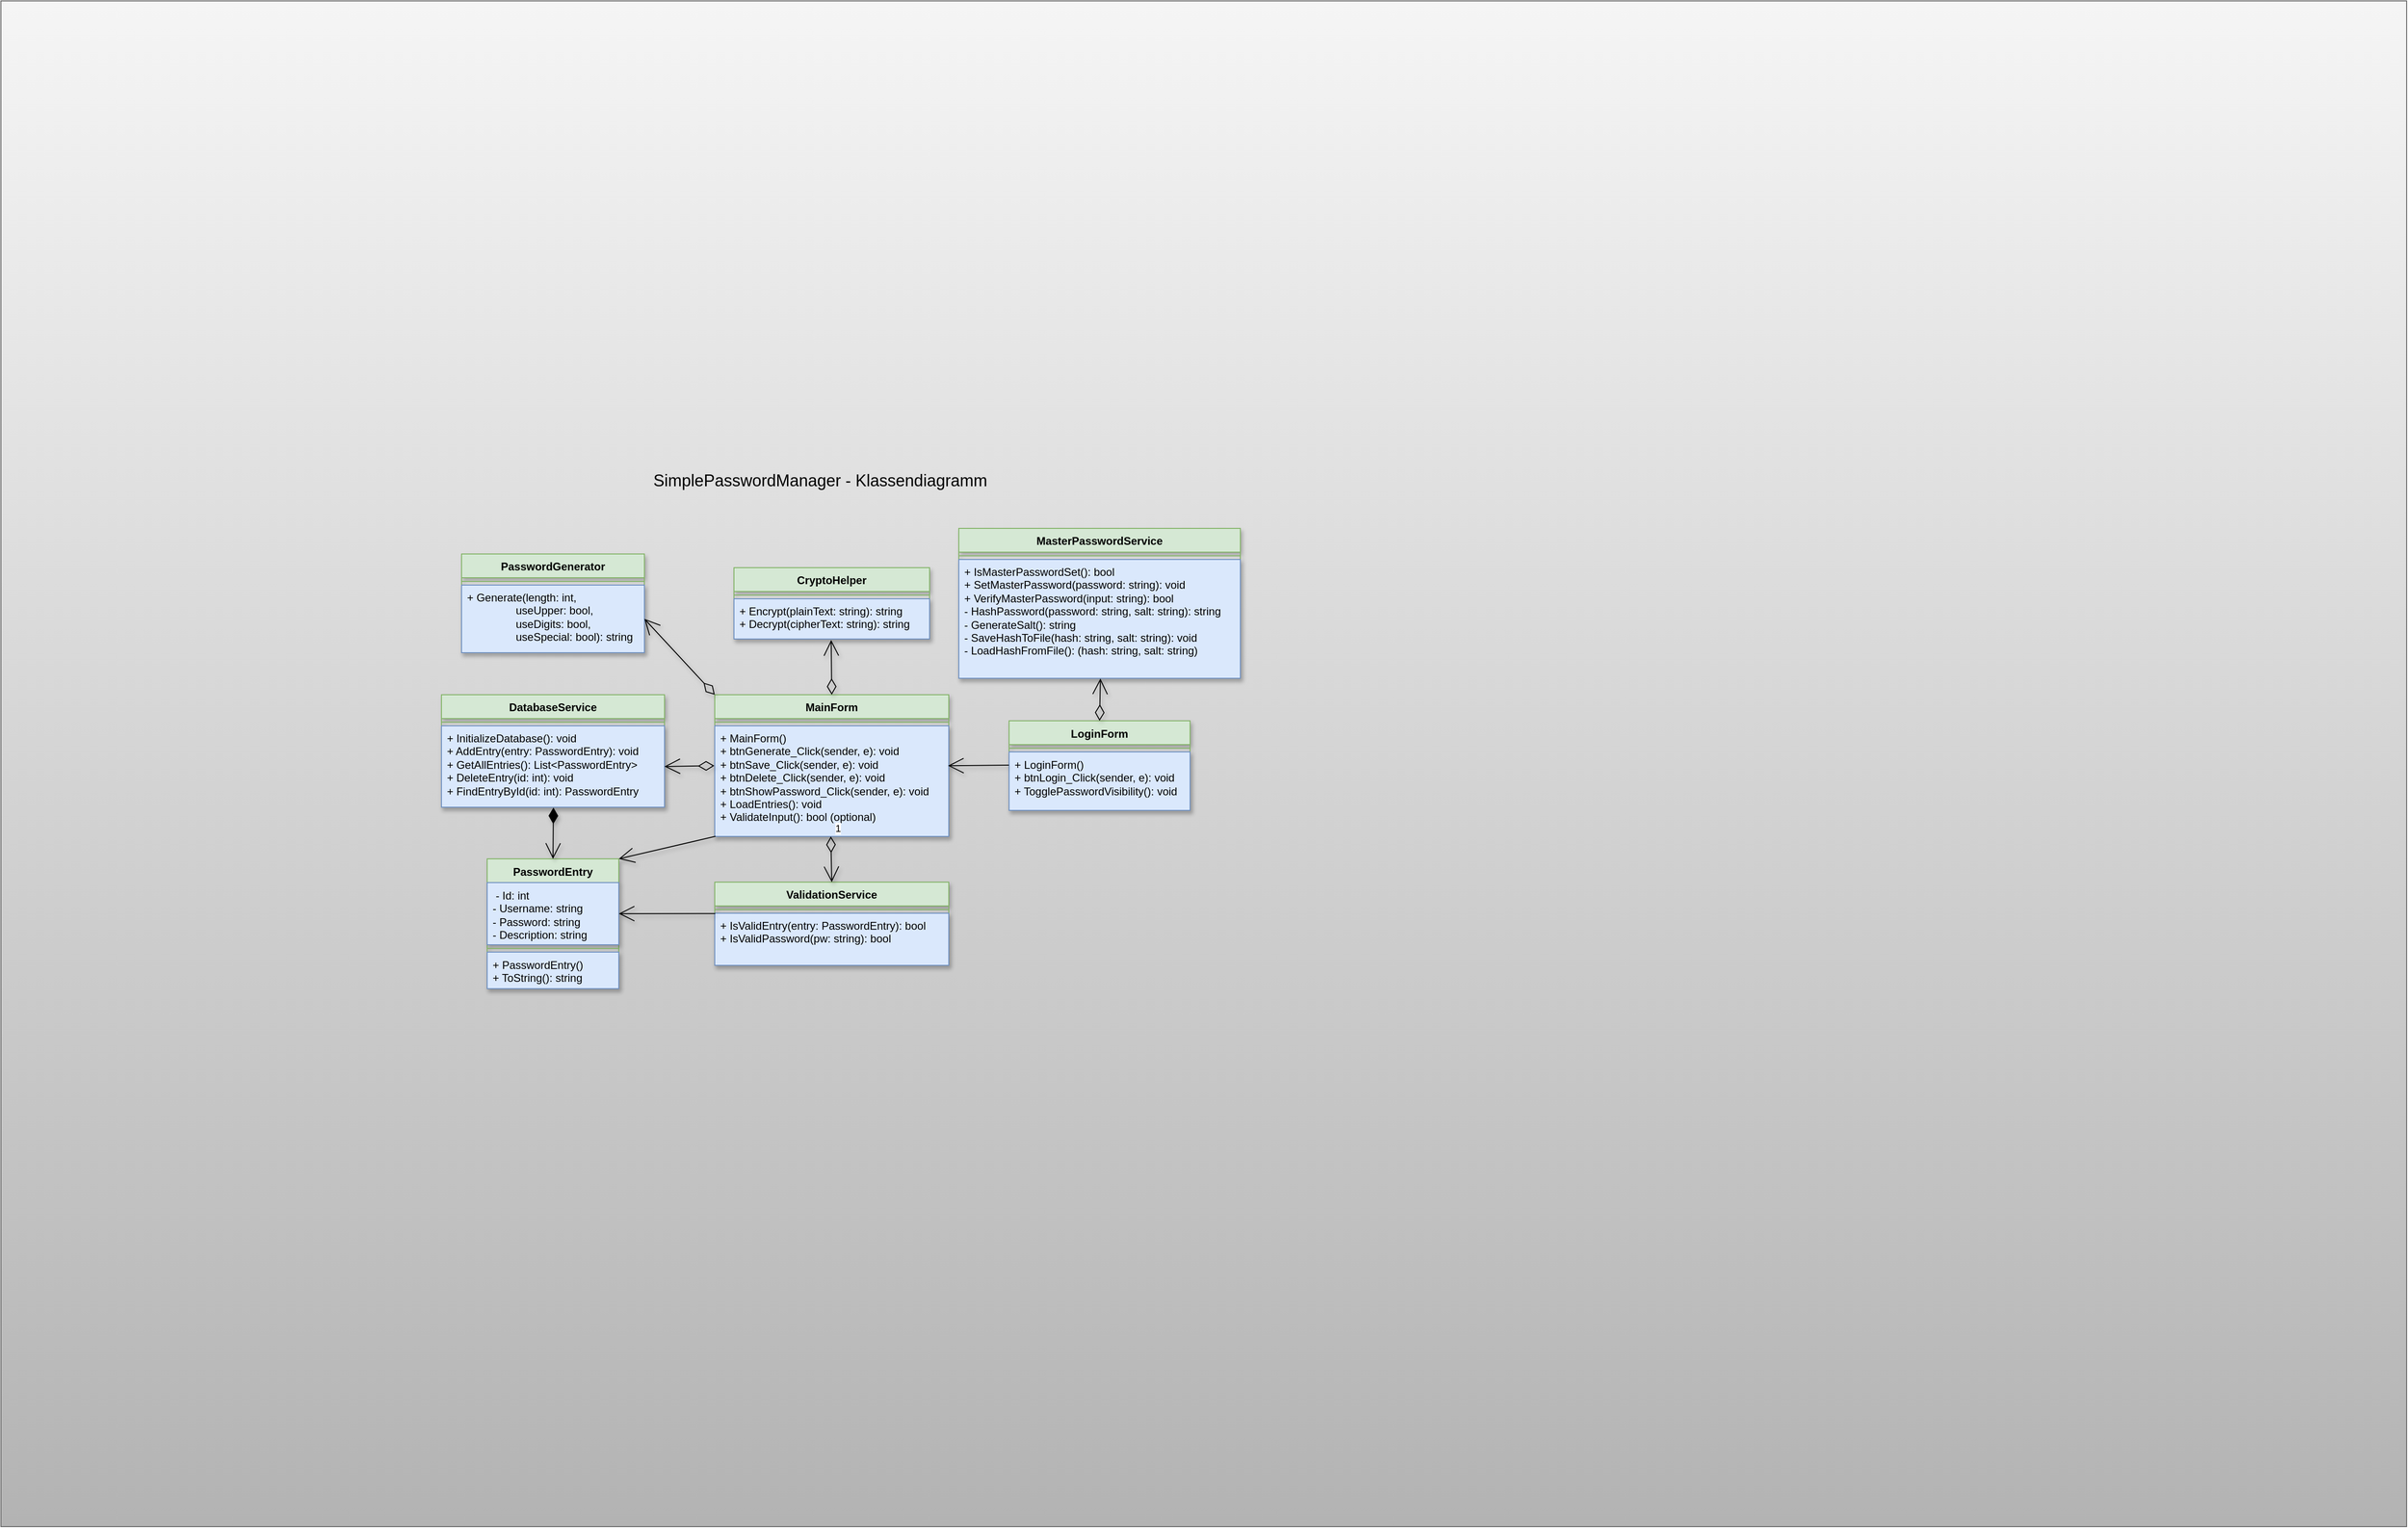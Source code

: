 <mxfile version="27.2.0">
  <diagram name="Seite-1" id="_vm7ARl8REHqqR2a_vQW">
    <mxGraphModel dx="3084" dy="1370" grid="0" gridSize="10" guides="1" tooltips="1" connect="1" arrows="1" fold="1" page="0" pageScale="1" pageWidth="827" pageHeight="1169" math="0" shadow="0">
      <root>
        <mxCell id="0" />
        <mxCell id="1" parent="0" />
        <mxCell id="W_boEbeplLA0OexLJrls-60" value="" style="rounded=0;whiteSpace=wrap;html=1;fillColor=#f5f5f5;strokeColor=#666666;gradientColor=#b3b3b3;" vertex="1" parent="1">
          <mxGeometry x="-1641" y="-14" width="2632" height="1669" as="geometry" />
        </mxCell>
        <mxCell id="W_boEbeplLA0OexLJrls-61" value="" style="group;shadow=0;" vertex="1" connectable="0" parent="1">
          <mxGeometry x="-1159" y="563" width="874" height="503.5" as="geometry" />
        </mxCell>
        <mxCell id="W_boEbeplLA0OexLJrls-2" value="PasswordEntry" style="swimlane;fontStyle=1;align=center;verticalAlign=top;childLayout=stackLayout;horizontal=1;startSize=26;horizontalStack=0;resizeParent=1;resizeParentMax=0;resizeLast=0;collapsible=1;marginBottom=0;whiteSpace=wrap;html=1;fillColor=#d5e8d4;strokeColor=#82b366;shadow=1;" vertex="1" parent="W_boEbeplLA0OexLJrls-61">
          <mxGeometry x="50" y="361.5" width="144" height="142" as="geometry" />
        </mxCell>
        <mxCell id="W_boEbeplLA0OexLJrls-3" value="&lt;div&gt;&amp;nbsp;- Id: int&lt;/div&gt;&lt;div&gt;- Username: string&lt;/div&gt;&lt;div&gt;- Password: string&lt;/div&gt;&lt;div&gt;- Description: string&amp;nbsp;&lt;/div&gt;" style="text;fillColor=#dae8fc;align=left;verticalAlign=top;spacingLeft=4;spacingRight=4;overflow=hidden;rotatable=0;points=[[0,0.5],[1,0.5]];portConstraint=eastwest;whiteSpace=wrap;html=1;shadow=1;strokeColor=#6c8ebf;" vertex="1" parent="W_boEbeplLA0OexLJrls-2">
          <mxGeometry y="26" width="144" height="68" as="geometry" />
        </mxCell>
        <mxCell id="W_boEbeplLA0OexLJrls-4" value="" style="line;strokeWidth=1;fillColor=none;align=left;verticalAlign=middle;spacingTop=-1;spacingLeft=3;spacingRight=3;rotatable=0;labelPosition=right;points=[];portConstraint=eastwest;strokeColor=inherit;" vertex="1" parent="W_boEbeplLA0OexLJrls-2">
          <mxGeometry y="94" width="144" height="8" as="geometry" />
        </mxCell>
        <mxCell id="W_boEbeplLA0OexLJrls-5" value="&lt;div&gt;+ PasswordEntry()&lt;/div&gt;&lt;div&gt;+ ToString(): string&lt;/div&gt;" style="text;strokeColor=#6c8ebf;fillColor=#dae8fc;align=left;verticalAlign=top;spacingLeft=4;spacingRight=4;overflow=hidden;rotatable=0;points=[[0,0.5],[1,0.5]];portConstraint=eastwest;whiteSpace=wrap;html=1;shadow=1;" vertex="1" parent="W_boEbeplLA0OexLJrls-2">
          <mxGeometry y="102" width="144" height="40" as="geometry" />
        </mxCell>
        <mxCell id="W_boEbeplLA0OexLJrls-7" value="PasswordGenerator" style="swimlane;fontStyle=1;align=center;verticalAlign=top;childLayout=stackLayout;horizontal=1;startSize=26;horizontalStack=0;resizeParent=1;resizeParentMax=0;resizeLast=0;collapsible=1;marginBottom=0;whiteSpace=wrap;html=1;fillColor=#d5e8d4;strokeColor=#82b366;shadow=1;" vertex="1" parent="W_boEbeplLA0OexLJrls-61">
          <mxGeometry x="22" y="28" width="200" height="108" as="geometry" />
        </mxCell>
        <mxCell id="W_boEbeplLA0OexLJrls-9" value="" style="line;strokeWidth=1;fillColor=#FFFFFF;align=left;verticalAlign=middle;spacingTop=-1;spacingLeft=3;spacingRight=3;rotatable=0;labelPosition=right;points=[];portConstraint=eastwest;strokeColor=inherit;" vertex="1" parent="W_boEbeplLA0OexLJrls-7">
          <mxGeometry y="26" width="200" height="8" as="geometry" />
        </mxCell>
        <mxCell id="W_boEbeplLA0OexLJrls-10" value="&lt;div&gt;+ Generate(length: int,&lt;/div&gt;&lt;div&gt;&lt;span style=&quot;background-color: transparent; color: light-dark(rgb(0, 0, 0), rgb(255, 255, 255));&quot;&gt;&lt;span style=&quot;white-space: pre;&quot;&gt;&#x9;&lt;/span&gt;&lt;span style=&quot;white-space: pre;&quot;&gt;&#x9;&lt;/span&gt;useUpper: bool,&lt;/span&gt;&lt;/div&gt;&lt;div&gt;&lt;span style=&quot;background-color: transparent; color: light-dark(rgb(0, 0, 0), rgb(255, 255, 255));&quot;&gt;&lt;span style=&quot;white-space: pre;&quot;&gt;&#x9;&lt;/span&gt;&lt;span style=&quot;white-space: pre;&quot;&gt;&#x9;&lt;/span&gt;useDigits: bool,&lt;/span&gt;&lt;/div&gt;&lt;div&gt;&lt;span style=&quot;background-color: transparent; color: light-dark(rgb(0, 0, 0), rgb(255, 255, 255));&quot;&gt;&lt;span style=&quot;white-space: pre;&quot;&gt;&#x9;&lt;/span&gt;&lt;span style=&quot;white-space: pre;&quot;&gt;&#x9;&lt;/span&gt;useSpecial: bool): string&lt;/span&gt;&lt;/div&gt;" style="text;strokeColor=#6c8ebf;fillColor=#dae8fc;align=left;verticalAlign=top;spacingLeft=4;spacingRight=4;overflow=hidden;rotatable=0;points=[[0,0.5],[1,0.5]];portConstraint=eastwest;whiteSpace=wrap;html=1;shadow=1;" vertex="1" parent="W_boEbeplLA0OexLJrls-7">
          <mxGeometry y="34" width="200" height="74" as="geometry" />
        </mxCell>
        <mxCell id="W_boEbeplLA0OexLJrls-11" value="DatabaseService" style="swimlane;fontStyle=1;align=center;verticalAlign=top;childLayout=stackLayout;horizontal=1;startSize=26;horizontalStack=0;resizeParent=1;resizeParentMax=0;resizeLast=0;collapsible=1;marginBottom=0;whiteSpace=wrap;html=1;fillColor=#d5e8d4;strokeColor=#82b366;shadow=1;" vertex="1" parent="W_boEbeplLA0OexLJrls-61">
          <mxGeometry y="182" width="244" height="123" as="geometry" />
        </mxCell>
        <mxCell id="W_boEbeplLA0OexLJrls-12" value="" style="line;strokeWidth=1;fillColor=#FFFFFF;align=left;verticalAlign=middle;spacingTop=-1;spacingLeft=3;spacingRight=3;rotatable=0;labelPosition=right;points=[];portConstraint=eastwest;strokeColor=inherit;" vertex="1" parent="W_boEbeplLA0OexLJrls-11">
          <mxGeometry y="26" width="244" height="8" as="geometry" />
        </mxCell>
        <mxCell id="W_boEbeplLA0OexLJrls-13" value="+ InitializeDatabase(): void&lt;div&gt;+ AddEntry(entry: PasswordEntry): void&lt;/div&gt;&lt;div&gt;+ GetAllEntries(): List&amp;lt;PasswordEntry&amp;gt;&lt;/div&gt;&lt;div&gt;+ DeleteEntry(id: int): void&lt;/div&gt;&lt;div&gt;+ FindEntryById(id: int): PasswordEntry&amp;nbsp;&lt;/div&gt;" style="text;strokeColor=#6c8ebf;fillColor=#dae8fc;align=left;verticalAlign=top;spacingLeft=4;spacingRight=4;overflow=hidden;rotatable=0;points=[[0,0.5],[1,0.5]];portConstraint=eastwest;whiteSpace=wrap;html=1;shadow=1;" vertex="1" parent="W_boEbeplLA0OexLJrls-11">
          <mxGeometry y="34" width="244" height="89" as="geometry" />
        </mxCell>
        <mxCell id="W_boEbeplLA0OexLJrls-18" value="CryptoHelper" style="swimlane;fontStyle=1;align=center;verticalAlign=top;childLayout=stackLayout;horizontal=1;startSize=26;horizontalStack=0;resizeParent=1;resizeParentMax=0;resizeLast=0;collapsible=1;marginBottom=0;whiteSpace=wrap;html=1;fillColor=#d5e8d4;strokeColor=#82b366;shadow=1;" vertex="1" parent="W_boEbeplLA0OexLJrls-61">
          <mxGeometry x="320" y="43" width="214" height="78" as="geometry" />
        </mxCell>
        <mxCell id="W_boEbeplLA0OexLJrls-19" value="" style="line;strokeWidth=1;fillColor=#FF6666;align=left;verticalAlign=middle;spacingTop=-1;spacingLeft=3;spacingRight=3;rotatable=0;labelPosition=right;points=[];portConstraint=eastwest;strokeColor=inherit;" vertex="1" parent="W_boEbeplLA0OexLJrls-18">
          <mxGeometry y="26" width="214" height="8" as="geometry" />
        </mxCell>
        <mxCell id="W_boEbeplLA0OexLJrls-20" value="+ Encrypt(plainText: string): string&lt;div&gt;+ Decrypt(cipherText: string): string&lt;/div&gt;" style="text;strokeColor=#6c8ebf;fillColor=#dae8fc;align=left;verticalAlign=top;spacingLeft=4;spacingRight=4;overflow=hidden;rotatable=0;points=[[0,0.5],[1,0.5]];portConstraint=eastwest;whiteSpace=wrap;html=1;shadow=1;" vertex="1" parent="W_boEbeplLA0OexLJrls-18">
          <mxGeometry y="34" width="214" height="44" as="geometry" />
        </mxCell>
        <mxCell id="W_boEbeplLA0OexLJrls-26" value="MainForm" style="swimlane;fontStyle=1;align=center;verticalAlign=top;childLayout=stackLayout;horizontal=1;startSize=26;horizontalStack=0;resizeParent=1;resizeParentMax=0;resizeLast=0;collapsible=1;marginBottom=0;whiteSpace=wrap;html=1;fillColor=#d5e8d4;strokeColor=#82b366;shadow=1;" vertex="1" parent="W_boEbeplLA0OexLJrls-61">
          <mxGeometry x="299" y="182" width="256" height="155" as="geometry" />
        </mxCell>
        <mxCell id="W_boEbeplLA0OexLJrls-27" value="" style="line;strokeWidth=1;fillColor=#FFFFFF;align=left;verticalAlign=middle;spacingTop=-1;spacingLeft=3;spacingRight=3;rotatable=0;labelPosition=right;points=[];portConstraint=eastwest;strokeColor=inherit;gradientColor=none;fontSize=12;" vertex="1" parent="W_boEbeplLA0OexLJrls-26">
          <mxGeometry y="26" width="256" height="8" as="geometry" />
        </mxCell>
        <mxCell id="W_boEbeplLA0OexLJrls-28" value="+ MainForm()&lt;div&gt;+ btnGenerate_Click(sender, e): void&amp;nbsp;&lt;/div&gt;&lt;div&gt;+ btnSave_Click(sender, e): void&amp;nbsp; &amp;nbsp;&lt;/div&gt;&lt;div&gt;+ btnDelete_Click(sender, e): void&amp;nbsp;&lt;/div&gt;&lt;div&gt;+ btnShowPassword_Click(sender, e): void&amp;nbsp;&lt;/div&gt;&lt;div&gt;+ LoadEntries(): void&amp;nbsp; &amp;nbsp;&amp;nbsp;&lt;/div&gt;&lt;div&gt;+ ValidateInput(): bool (optional)&lt;/div&gt;" style="text;strokeColor=#6c8ebf;fillColor=#dae8fc;align=left;verticalAlign=top;spacingLeft=4;spacingRight=4;overflow=hidden;rotatable=0;points=[[0,0.5],[1,0.5]];portConstraint=eastwest;whiteSpace=wrap;html=1;shadow=1;" vertex="1" parent="W_boEbeplLA0OexLJrls-26">
          <mxGeometry y="34" width="256" height="121" as="geometry" />
        </mxCell>
        <mxCell id="W_boEbeplLA0OexLJrls-30" value="ValidationService" style="swimlane;fontStyle=1;align=center;verticalAlign=top;childLayout=stackLayout;horizontal=1;startSize=26;horizontalStack=0;resizeParent=1;resizeParentMax=0;resizeLast=0;collapsible=1;marginBottom=0;whiteSpace=wrap;html=1;fillColor=#d5e8d4;strokeColor=#82b366;shadow=1;" vertex="1" parent="W_boEbeplLA0OexLJrls-61">
          <mxGeometry x="299" y="387" width="256" height="91" as="geometry" />
        </mxCell>
        <mxCell id="W_boEbeplLA0OexLJrls-31" value="" style="line;strokeWidth=1;fillColor=#FFFFFF;align=left;verticalAlign=middle;spacingTop=-1;spacingLeft=3;spacingRight=3;rotatable=0;labelPosition=right;points=[];portConstraint=eastwest;strokeColor=inherit;" vertex="1" parent="W_boEbeplLA0OexLJrls-30">
          <mxGeometry y="26" width="256" height="8" as="geometry" />
        </mxCell>
        <mxCell id="W_boEbeplLA0OexLJrls-32" value="+ IsValidEntry(entry: PasswordEntry): bool&lt;div&gt;+ IsValidPassword(pw: string): bool&lt;/div&gt;" style="text;strokeColor=#6c8ebf;fillColor=#dae8fc;align=left;verticalAlign=top;spacingLeft=4;spacingRight=4;overflow=hidden;rotatable=0;points=[[0,0.5],[1,0.5]];portConstraint=eastwest;whiteSpace=wrap;html=1;shadow=1;" vertex="1" parent="W_boEbeplLA0OexLJrls-30">
          <mxGeometry y="34" width="256" height="57" as="geometry" />
        </mxCell>
        <mxCell id="W_boEbeplLA0OexLJrls-38" value="" style="endArrow=open;endFill=1;html=1;rounded=0;entryX=1;entryY=0;entryDx=0;entryDy=0;startSize=6;curved=0;jumpSize=6;endSize=15;exitX=0.003;exitY=0.999;exitDx=0;exitDy=0;exitPerimeter=0;shadow=1;flowAnimation=0;" edge="1" parent="W_boEbeplLA0OexLJrls-61" source="W_boEbeplLA0OexLJrls-28" target="W_boEbeplLA0OexLJrls-2">
          <mxGeometry width="160" relative="1" as="geometry">
            <mxPoint x="268" y="382" as="sourcePoint" />
            <mxPoint x="607" y="22" as="targetPoint" />
          </mxGeometry>
        </mxCell>
        <mxCell id="W_boEbeplLA0OexLJrls-39" value="1" style="endArrow=open;html=1;startArrow=diamondThin;startFill=0;align=left;verticalAlign=bottom;rounded=0;exitX=0;exitY=0;exitDx=0;exitDy=0;entryX=1;entryY=0.5;entryDx=0;entryDy=0;endSize=15;startSize=15;fontColor=none;noLabel=1;shadow=1;flowAnimation=0;" edge="1" parent="W_boEbeplLA0OexLJrls-61" source="W_boEbeplLA0OexLJrls-26" target="W_boEbeplLA0OexLJrls-10">
          <mxGeometry x="-1" y="3" relative="1" as="geometry">
            <mxPoint x="516" y="515" as="sourcePoint" />
            <mxPoint x="676" y="515" as="targetPoint" />
          </mxGeometry>
        </mxCell>
        <mxCell id="W_boEbeplLA0OexLJrls-40" value="1" style="endArrow=open;html=1;startArrow=diamondThin;startFill=1;align=left;verticalAlign=bottom;rounded=0;exitX=0.502;exitY=1.005;exitDx=0;exitDy=0;exitPerimeter=0;entryX=0.5;entryY=0;entryDx=0;entryDy=0;endSize=15;startSize=15;fontColor=none;noLabel=1;shadow=1;flowAnimation=0;" edge="1" parent="W_boEbeplLA0OexLJrls-61" source="W_boEbeplLA0OexLJrls-13" target="W_boEbeplLA0OexLJrls-2">
          <mxGeometry x="-1" y="3" relative="1" as="geometry">
            <mxPoint x="24" y="452" as="sourcePoint" />
            <mxPoint x="235" y="576" as="targetPoint" />
          </mxGeometry>
        </mxCell>
        <mxCell id="W_boEbeplLA0OexLJrls-42" value="" style="endArrow=open;endFill=1;html=1;rounded=0;startSize=6;curved=0;jumpSize=6;endSize=15;exitX=0.002;exitY=0.007;exitDx=0;exitDy=0;entryX=1;entryY=0.5;entryDx=0;entryDy=0;exitPerimeter=0;shadow=1;flowAnimation=0;" edge="1" parent="W_boEbeplLA0OexLJrls-61" source="W_boEbeplLA0OexLJrls-32" target="W_boEbeplLA0OexLJrls-3">
          <mxGeometry width="160" relative="1" as="geometry">
            <mxPoint x="474" y="636" as="sourcePoint" />
            <mxPoint x="370" y="532" as="targetPoint" />
          </mxGeometry>
        </mxCell>
        <mxCell id="W_boEbeplLA0OexLJrls-43" value="1" style="endArrow=open;html=1;startArrow=diamondThin;startFill=0;align=left;verticalAlign=bottom;rounded=0;exitX=-0.002;exitY=0.361;exitDx=0;exitDy=0;exitPerimeter=0;entryX=1;entryY=0.5;entryDx=0;entryDy=0;endSize=15;startSize=15;fontColor=none;noLabel=1;shadow=1;flowAnimation=0;" edge="1" parent="W_boEbeplLA0OexLJrls-61" source="W_boEbeplLA0OexLJrls-28" target="W_boEbeplLA0OexLJrls-13">
          <mxGeometry x="-1" y="3" relative="1" as="geometry">
            <mxPoint x="239" y="-21" as="sourcePoint" />
            <mxPoint x="450" y="103" as="targetPoint" />
          </mxGeometry>
        </mxCell>
        <mxCell id="W_boEbeplLA0OexLJrls-45" value="1" style="endArrow=open;html=1;startArrow=diamondThin;startFill=0;align=left;verticalAlign=bottom;rounded=0;exitX=0.5;exitY=0;exitDx=0;exitDy=0;entryX=0.497;entryY=1.026;entryDx=0;entryDy=0;endSize=15;startSize=15;entryPerimeter=0;spacingRight=0;spacingBottom=0;fontColor=none;noLabel=1;shadow=1;flowAnimation=0;" edge="1" parent="W_boEbeplLA0OexLJrls-61" source="W_boEbeplLA0OexLJrls-26" target="W_boEbeplLA0OexLJrls-20">
          <mxGeometry x="-1" y="3" relative="1" as="geometry">
            <mxPoint x="149" y="51" as="sourcePoint" />
            <mxPoint x="19" y="52" as="targetPoint" />
          </mxGeometry>
        </mxCell>
        <mxCell id="W_boEbeplLA0OexLJrls-46" value="1" style="endArrow=open;html=1;startArrow=diamondThin;startFill=0;align=left;verticalAlign=bottom;rounded=0;entryX=0.5;entryY=0;entryDx=0;entryDy=0;endSize=15;startSize=15;exitX=0.496;exitY=1;exitDx=0;exitDy=0;exitPerimeter=0;shadow=1;flowAnimation=0;" edge="1" parent="W_boEbeplLA0OexLJrls-61" source="W_boEbeplLA0OexLJrls-28" target="W_boEbeplLA0OexLJrls-30">
          <mxGeometry x="-1" y="3" relative="1" as="geometry">
            <mxPoint x="568" y="350" as="sourcePoint" />
            <mxPoint x="456" y="400" as="targetPoint" />
          </mxGeometry>
        </mxCell>
        <mxCell id="W_boEbeplLA0OexLJrls-47" value="MasterPasswordService" style="swimlane;fontStyle=1;align=center;verticalAlign=top;childLayout=stackLayout;horizontal=1;startSize=26;horizontalStack=0;resizeParent=1;resizeParentMax=0;resizeLast=0;collapsible=1;marginBottom=0;whiteSpace=wrap;html=1;fillColor=#d5e8d4;strokeColor=#82b366;shadow=1;" vertex="1" parent="W_boEbeplLA0OexLJrls-61">
          <mxGeometry x="566" width="308" height="164" as="geometry" />
        </mxCell>
        <mxCell id="W_boEbeplLA0OexLJrls-48" value="" style="line;strokeWidth=1;fillColor=#FFFFFF;align=left;verticalAlign=middle;spacingTop=-1;spacingLeft=3;spacingRight=3;rotatable=0;labelPosition=right;points=[];portConstraint=eastwest;strokeColor=inherit;" vertex="1" parent="W_boEbeplLA0OexLJrls-47">
          <mxGeometry y="26" width="308" height="8" as="geometry" />
        </mxCell>
        <mxCell id="W_boEbeplLA0OexLJrls-49" value="&lt;div&gt;+ IsMasterPasswordSet(): bool&lt;/div&gt;&lt;div&gt;&lt;span style=&quot;background-color: transparent; color: light-dark(rgb(0, 0, 0), rgb(255, 255, 255));&quot;&gt;+ SetMasterPassword(password: string): void&lt;/span&gt;&lt;/div&gt;&lt;div&gt;&lt;span style=&quot;background-color: transparent; color: light-dark(rgb(0, 0, 0), rgb(255, 255, 255));&quot;&gt;+ VerifyMasterPassword(input: string): bool&lt;/span&gt;&lt;/div&gt;&lt;div&gt;&lt;span style=&quot;background-color: transparent; color: light-dark(rgb(0, 0, 0), rgb(255, 255, 255));&quot;&gt;- HashPassword(password: string, salt: string): string&lt;/span&gt;&lt;/div&gt;&lt;div&gt;&lt;span style=&quot;background-color: transparent; color: light-dark(rgb(0, 0, 0), rgb(255, 255, 255));&quot;&gt;- GenerateSalt(): string&lt;/span&gt;&lt;/div&gt;&lt;div&gt;&lt;span style=&quot;background-color: transparent; color: light-dark(rgb(0, 0, 0), rgb(255, 255, 255));&quot;&gt;- SaveHashToFile(hash: string, salt: string): void&lt;/span&gt;&lt;/div&gt;&lt;div&gt;&lt;span style=&quot;background-color: transparent; color: light-dark(rgb(0, 0, 0), rgb(255, 255, 255));&quot;&gt;- LoadHashFromFile(): (hash: string, salt: string)&lt;/span&gt;&lt;/div&gt;" style="text;strokeColor=#6c8ebf;fillColor=#dae8fc;align=left;verticalAlign=top;spacingLeft=4;spacingRight=4;overflow=hidden;rotatable=0;points=[[0,0.5],[1,0.5]];portConstraint=eastwest;whiteSpace=wrap;html=1;shadow=1;" vertex="1" parent="W_boEbeplLA0OexLJrls-47">
          <mxGeometry y="34" width="308" height="130" as="geometry" />
        </mxCell>
        <mxCell id="W_boEbeplLA0OexLJrls-50" value="LoginForm" style="swimlane;fontStyle=1;align=center;verticalAlign=top;childLayout=stackLayout;horizontal=1;startSize=26;horizontalStack=0;resizeParent=1;resizeParentMax=0;resizeLast=0;collapsible=1;marginBottom=0;whiteSpace=wrap;html=1;fillColor=#d5e8d4;strokeColor=#82b366;shadow=1;" vertex="1" parent="W_boEbeplLA0OexLJrls-61">
          <mxGeometry x="621" y="210.5" width="198" height="98" as="geometry" />
        </mxCell>
        <mxCell id="W_boEbeplLA0OexLJrls-51" value="" style="line;strokeWidth=1;fillColor=#FFFFFF;align=left;verticalAlign=middle;spacingTop=-1;spacingLeft=3;spacingRight=3;rotatable=0;labelPosition=right;points=[];portConstraint=eastwest;strokeColor=inherit;" vertex="1" parent="W_boEbeplLA0OexLJrls-50">
          <mxGeometry y="26" width="198" height="8" as="geometry" />
        </mxCell>
        <mxCell id="W_boEbeplLA0OexLJrls-52" value="+ LoginForm()&lt;div&gt;+ btnLogin_Click(sender, e): void&lt;/div&gt;&lt;div&gt;+ TogglePasswordVisibility(): void&lt;/div&gt;" style="text;strokeColor=#6c8ebf;fillColor=#dae8fc;align=left;verticalAlign=top;spacingLeft=4;spacingRight=4;overflow=hidden;rotatable=0;points=[[0,0.5],[1,0.5]];portConstraint=eastwest;whiteSpace=wrap;html=1;shadow=1;" vertex="1" parent="W_boEbeplLA0OexLJrls-50">
          <mxGeometry y="34" width="198" height="64" as="geometry" />
        </mxCell>
        <mxCell id="W_boEbeplLA0OexLJrls-53" value="1" style="endArrow=open;html=1;startArrow=diamondThin;startFill=0;align=left;verticalAlign=bottom;rounded=0;endSize=15;startSize=15;fontColor=none;noLabel=1;exitX=0.5;exitY=0;exitDx=0;exitDy=0;entryX=0.503;entryY=1.002;entryDx=0;entryDy=0;entryPerimeter=0;shadow=1;flowAnimation=0;" edge="1" parent="W_boEbeplLA0OexLJrls-61" source="W_boEbeplLA0OexLJrls-50" target="W_boEbeplLA0OexLJrls-49">
          <mxGeometry x="-1" y="3" relative="1" as="geometry">
            <mxPoint x="867" y="269" as="sourcePoint" />
            <mxPoint x="822" y="198" as="targetPoint" />
          </mxGeometry>
        </mxCell>
        <mxCell id="W_boEbeplLA0OexLJrls-58" value="" style="endArrow=open;endFill=1;html=1;rounded=0;entryX=0.997;entryY=0.361;entryDx=0;entryDy=0;startSize=6;curved=0;jumpSize=6;endSize=15;exitX=-0.001;exitY=0.227;exitDx=0;exitDy=0;exitPerimeter=0;entryPerimeter=0;shadow=1;flowAnimation=0;" edge="1" parent="W_boEbeplLA0OexLJrls-61" source="W_boEbeplLA0OexLJrls-52" target="W_boEbeplLA0OexLJrls-28">
          <mxGeometry width="160" relative="1" as="geometry">
            <mxPoint x="969" y="393" as="sourcePoint" />
            <mxPoint x="791" y="592" as="targetPoint" />
          </mxGeometry>
        </mxCell>
        <mxCell id="W_boEbeplLA0OexLJrls-67" value="&lt;font face=&quot;Helvetica&quot;&gt;&lt;font style=&quot;font-size: 18px;&quot;&gt;SimplePasswordManager -&amp;nbsp;&lt;/font&gt;&lt;span style=&quot;font-size: 18px;&quot;&gt;Klassendiagramm&amp;nbsp;&lt;/span&gt;&lt;/font&gt;" style="text;html=1;align=center;verticalAlign=middle;whiteSpace=wrap;rounded=0;" vertex="1" parent="1">
          <mxGeometry x="-939" y="496" width="394" height="30" as="geometry" />
        </mxCell>
      </root>
    </mxGraphModel>
  </diagram>
</mxfile>
